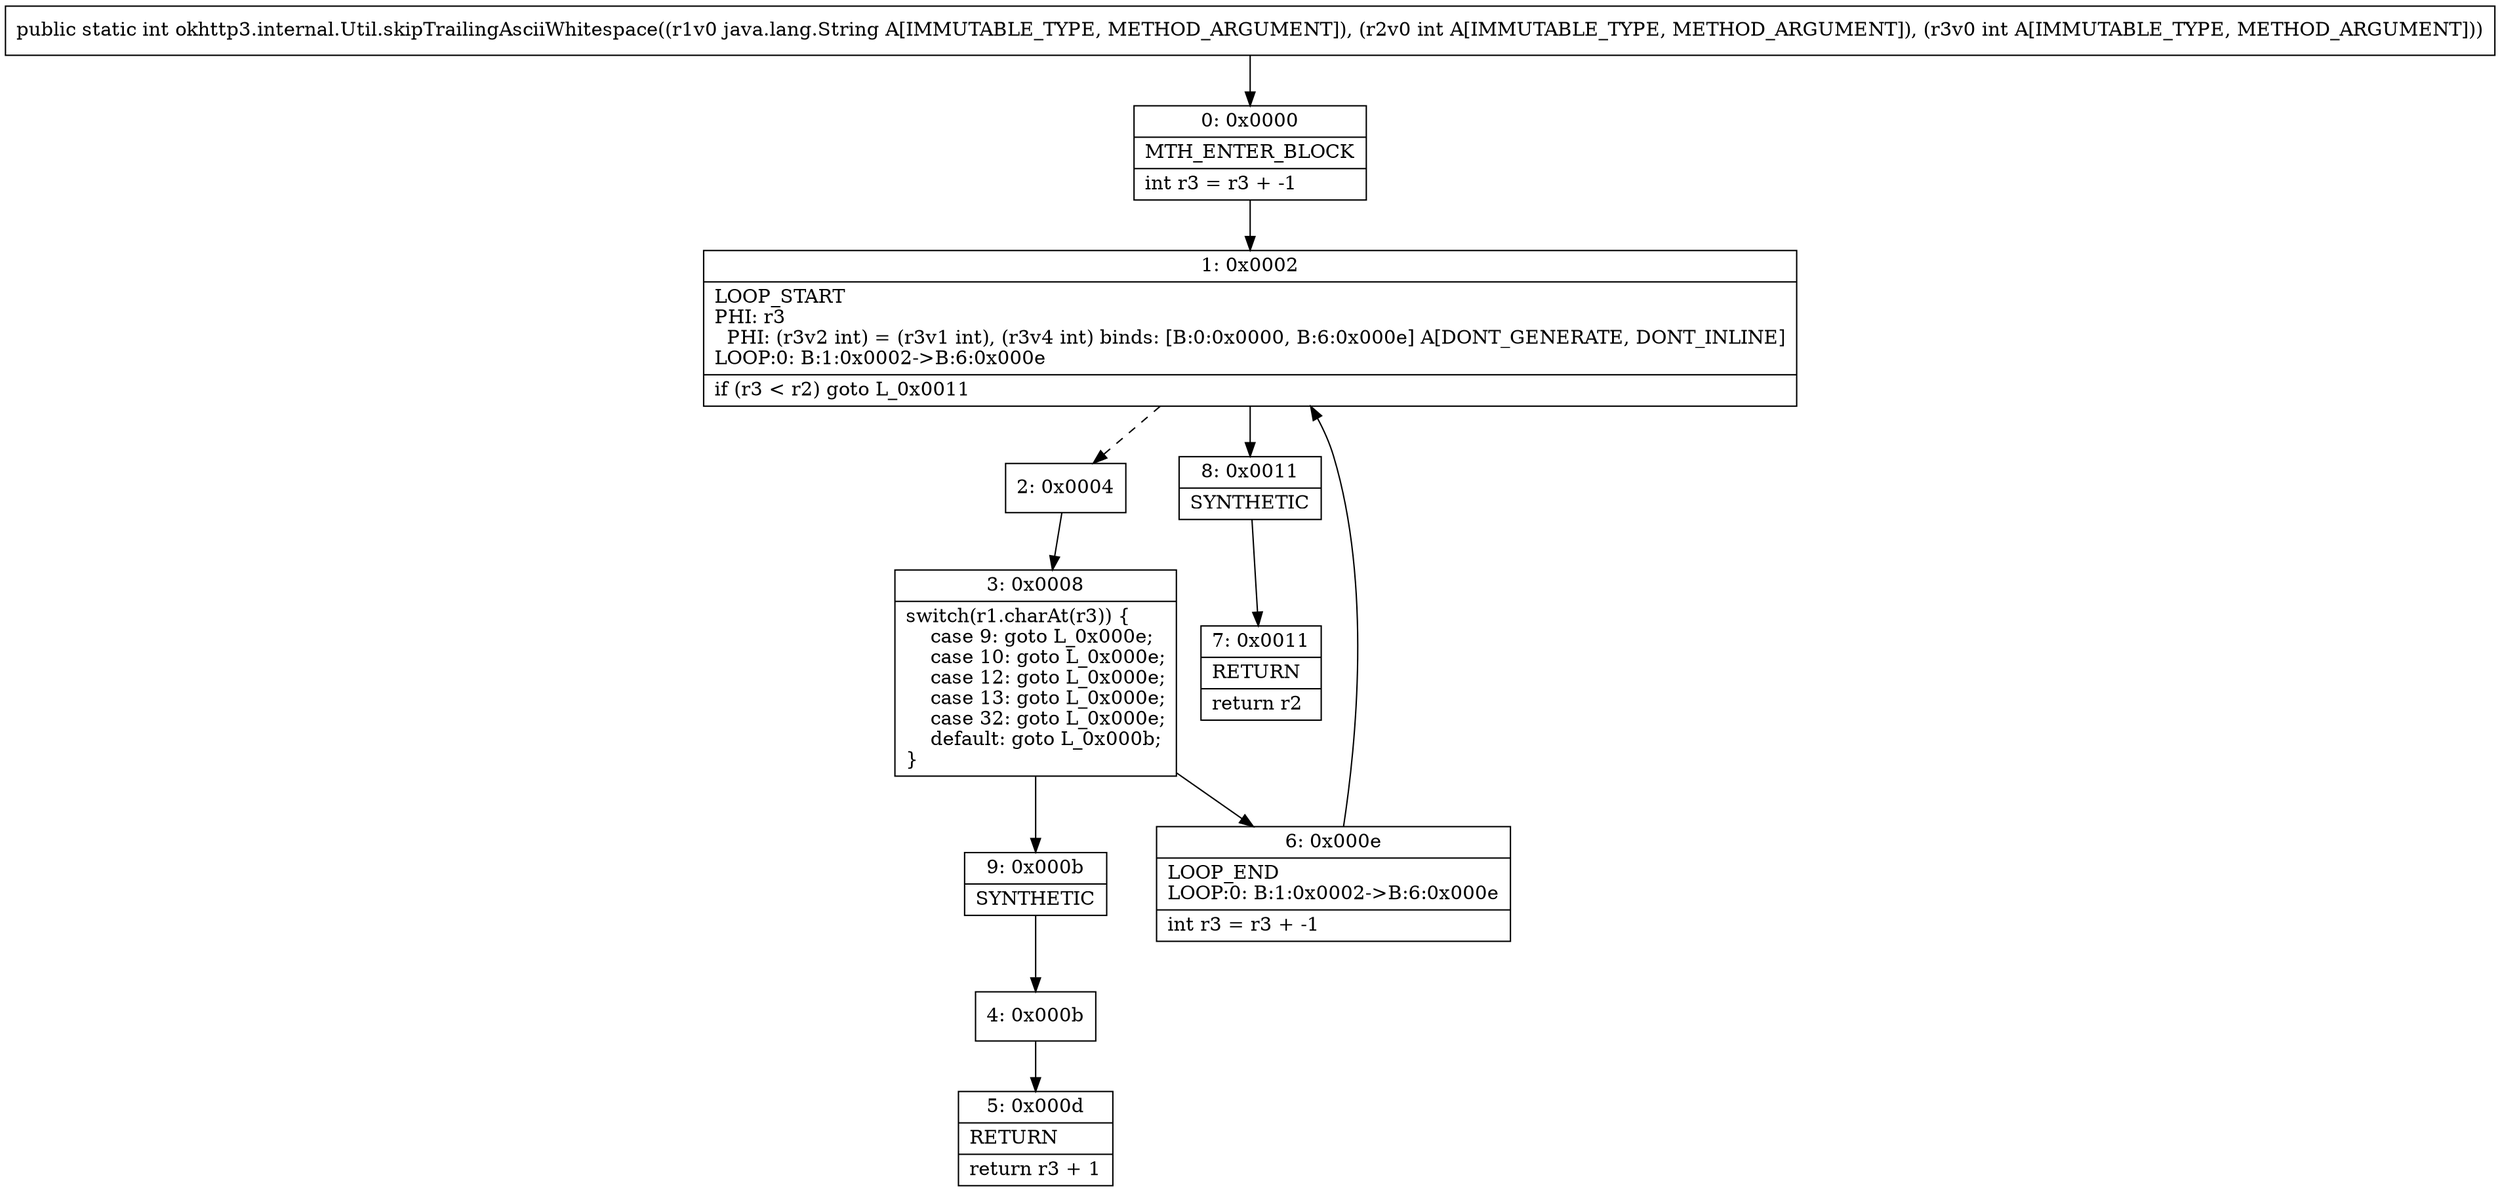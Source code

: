 digraph "CFG forokhttp3.internal.Util.skipTrailingAsciiWhitespace(Ljava\/lang\/String;II)I" {
Node_0 [shape=record,label="{0\:\ 0x0000|MTH_ENTER_BLOCK\l|int r3 = r3 + \-1\l}"];
Node_1 [shape=record,label="{1\:\ 0x0002|LOOP_START\lPHI: r3 \l  PHI: (r3v2 int) = (r3v1 int), (r3v4 int) binds: [B:0:0x0000, B:6:0x000e] A[DONT_GENERATE, DONT_INLINE]\lLOOP:0: B:1:0x0002\-\>B:6:0x000e\l|if (r3 \< r2) goto L_0x0011\l}"];
Node_2 [shape=record,label="{2\:\ 0x0004}"];
Node_3 [shape=record,label="{3\:\ 0x0008|switch(r1.charAt(r3)) \{\l    case 9: goto L_0x000e;\l    case 10: goto L_0x000e;\l    case 12: goto L_0x000e;\l    case 13: goto L_0x000e;\l    case 32: goto L_0x000e;\l    default: goto L_0x000b;\l\}\l}"];
Node_4 [shape=record,label="{4\:\ 0x000b}"];
Node_5 [shape=record,label="{5\:\ 0x000d|RETURN\l|return r3 + 1\l}"];
Node_6 [shape=record,label="{6\:\ 0x000e|LOOP_END\lLOOP:0: B:1:0x0002\-\>B:6:0x000e\l|int r3 = r3 + \-1\l}"];
Node_7 [shape=record,label="{7\:\ 0x0011|RETURN\l|return r2\l}"];
Node_8 [shape=record,label="{8\:\ 0x0011|SYNTHETIC\l}"];
Node_9 [shape=record,label="{9\:\ 0x000b|SYNTHETIC\l}"];
MethodNode[shape=record,label="{public static int okhttp3.internal.Util.skipTrailingAsciiWhitespace((r1v0 java.lang.String A[IMMUTABLE_TYPE, METHOD_ARGUMENT]), (r2v0 int A[IMMUTABLE_TYPE, METHOD_ARGUMENT]), (r3v0 int A[IMMUTABLE_TYPE, METHOD_ARGUMENT])) }"];
MethodNode -> Node_0;
Node_0 -> Node_1;
Node_1 -> Node_2[style=dashed];
Node_1 -> Node_8;
Node_2 -> Node_3;
Node_3 -> Node_6;
Node_3 -> Node_9;
Node_4 -> Node_5;
Node_6 -> Node_1;
Node_8 -> Node_7;
Node_9 -> Node_4;
}

